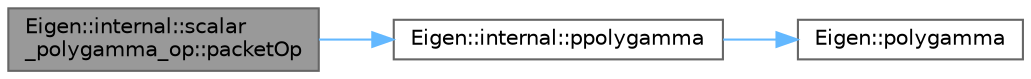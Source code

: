 digraph "Eigen::internal::scalar_polygamma_op::packetOp"
{
 // LATEX_PDF_SIZE
  bgcolor="transparent";
  edge [fontname=Helvetica,fontsize=10,labelfontname=Helvetica,labelfontsize=10];
  node [fontname=Helvetica,fontsize=10,shape=box,height=0.2,width=0.4];
  rankdir="LR";
  Node1 [id="Node000001",label="Eigen::internal::scalar\l_polygamma_op::packetOp",height=0.2,width=0.4,color="gray40", fillcolor="grey60", style="filled", fontcolor="black",tooltip=" "];
  Node1 -> Node2 [id="edge1_Node000001_Node000002",color="steelblue1",style="solid",tooltip=" "];
  Node2 [id="Node000002",label="Eigen::internal::ppolygamma",height=0.2,width=0.4,color="grey40", fillcolor="white", style="filled",URL="$namespace_eigen_1_1internal.html#a54770988f3d8c868accf87d8375942d7",tooltip=" "];
  Node2 -> Node3 [id="edge2_Node000002_Node000003",color="steelblue1",style="solid",tooltip=" "];
  Node3 [id="Node000003",label="Eigen::polygamma",height=0.2,width=0.4,color="grey40", fillcolor="white", style="filled",URL="$namespace_eigen.html#ae3b47a13a0699f5dbaa0623c11333dca",tooltip=" "];
}
